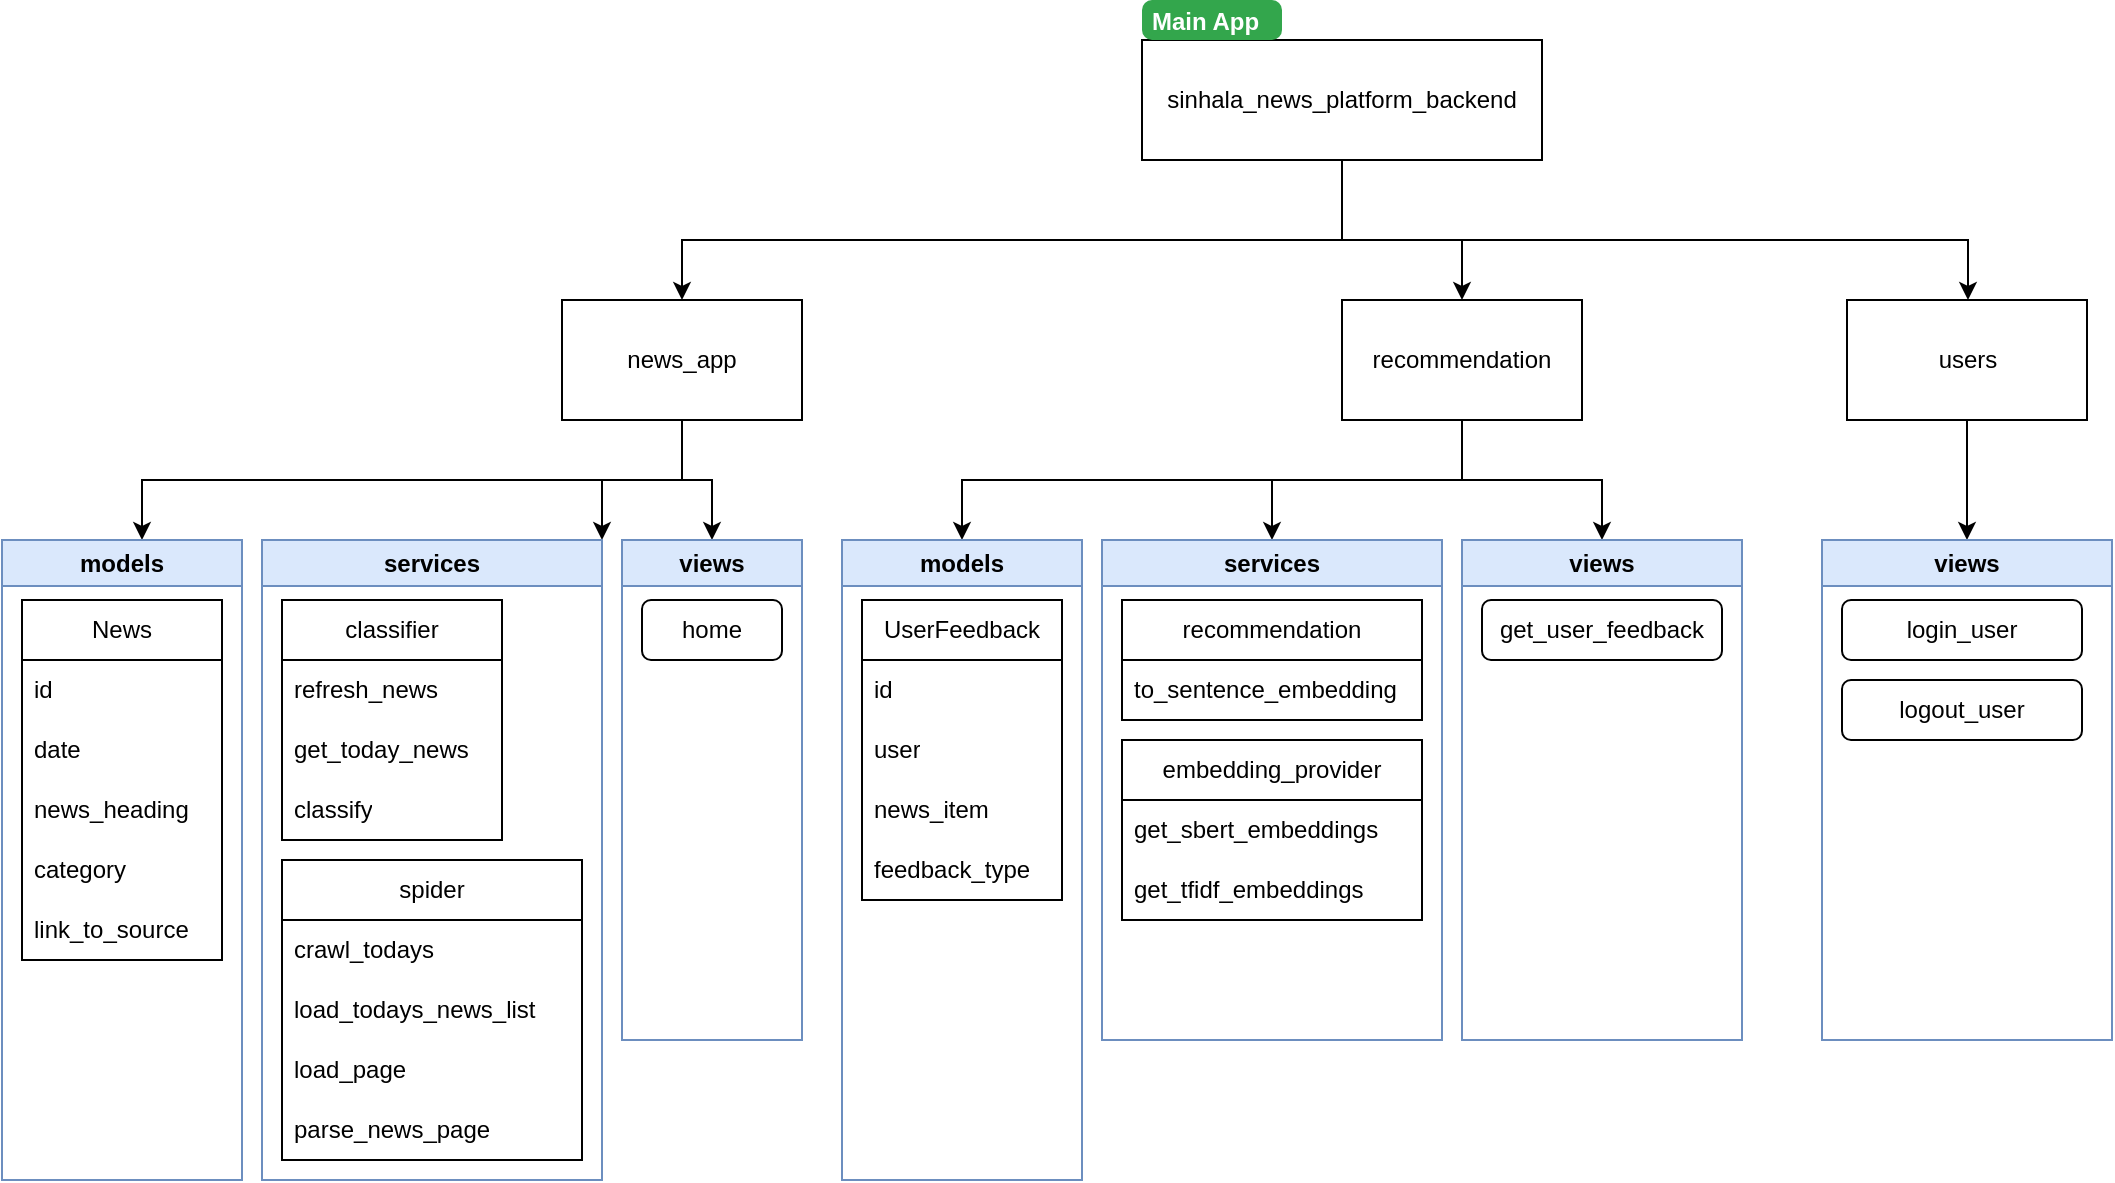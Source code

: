 <mxfile version="24.7.8">
  <diagram id="hRyWyLImpKSYC6tdHXTu" name="Page-1">
    <mxGraphModel dx="2032" dy="1954" grid="1" gridSize="10" guides="1" tooltips="1" connect="1" arrows="1" fold="1" page="1" pageScale="1" pageWidth="827" pageHeight="1169" math="0" shadow="0">
      <root>
        <mxCell id="0" />
        <mxCell id="1" parent="0" />
        <mxCell id="13" style="edgeStyle=orthogonalEdgeStyle;html=1;rounded=0;" parent="1" source="2" target="31" edge="1">
          <mxGeometry relative="1" as="geometry">
            <Array as="points">
              <mxPoint x="240" y="170" />
              <mxPoint x="-30" y="170" />
            </Array>
          </mxGeometry>
        </mxCell>
        <mxCell id="16" style="edgeStyle=orthogonalEdgeStyle;rounded=0;html=1;" parent="1" source="2" target="15" edge="1">
          <mxGeometry relative="1" as="geometry">
            <Array as="points">
              <mxPoint x="240" y="170" />
              <mxPoint x="200" y="170" />
            </Array>
          </mxGeometry>
        </mxCell>
        <mxCell id="30" style="edgeStyle=orthogonalEdgeStyle;rounded=0;html=1;fontSize=12;" parent="1" source="2" target="27" edge="1">
          <mxGeometry relative="1" as="geometry">
            <Array as="points">
              <mxPoint x="240" y="170" />
              <mxPoint x="255" y="170" />
            </Array>
          </mxGeometry>
        </mxCell>
        <mxCell id="2" value="news_app" style="rounded=0;whiteSpace=wrap;html=1;" parent="1" vertex="1">
          <mxGeometry x="180" y="80" width="120" height="60" as="geometry" />
        </mxCell>
        <mxCell id="15" value="services" style="swimlane;whiteSpace=wrap;html=1;fillColor=#dae8fc;strokeColor=#6c8ebf;" parent="1" vertex="1">
          <mxGeometry x="30" y="200" width="170" height="320" as="geometry" />
        </mxCell>
        <mxCell id="19" value="spider" style="swimlane;fontStyle=0;childLayout=stackLayout;horizontal=1;startSize=30;horizontalStack=0;resizeParent=1;resizeParentMax=0;resizeLast=0;collapsible=1;marginBottom=0;whiteSpace=wrap;html=1;" parent="15" vertex="1">
          <mxGeometry x="10" y="160" width="150" height="150" as="geometry" />
        </mxCell>
        <mxCell id="20" value="crawl_todays" style="text;strokeColor=none;fillColor=none;align=left;verticalAlign=middle;spacingLeft=4;spacingRight=4;overflow=hidden;points=[[0,0.5],[1,0.5]];portConstraint=eastwest;rotatable=0;whiteSpace=wrap;html=1;" parent="19" vertex="1">
          <mxGeometry y="30" width="150" height="30" as="geometry" />
        </mxCell>
        <mxCell id="821VgTsH6Sw_eQ6BEgm7-60" value="load_todays_news_list" style="text;strokeColor=none;fillColor=none;align=left;verticalAlign=middle;spacingLeft=4;spacingRight=4;overflow=hidden;points=[[0,0.5],[1,0.5]];portConstraint=eastwest;rotatable=0;whiteSpace=wrap;html=1;" parent="19" vertex="1">
          <mxGeometry y="60" width="150" height="30" as="geometry" />
        </mxCell>
        <mxCell id="821VgTsH6Sw_eQ6BEgm7-59" value="load_page" style="text;strokeColor=none;fillColor=none;align=left;verticalAlign=middle;spacingLeft=4;spacingRight=4;overflow=hidden;points=[[0,0.5],[1,0.5]];portConstraint=eastwest;rotatable=0;whiteSpace=wrap;html=1;" parent="19" vertex="1">
          <mxGeometry y="90" width="150" height="30" as="geometry" />
        </mxCell>
        <mxCell id="821VgTsH6Sw_eQ6BEgm7-58" value="parse_news_page" style="text;strokeColor=none;fillColor=none;align=left;verticalAlign=middle;spacingLeft=4;spacingRight=4;overflow=hidden;points=[[0,0.5],[1,0.5]];portConstraint=eastwest;rotatable=0;whiteSpace=wrap;html=1;" parent="19" vertex="1">
          <mxGeometry y="120" width="150" height="30" as="geometry" />
        </mxCell>
        <mxCell id="23" value="classifier" style="swimlane;fontStyle=0;childLayout=stackLayout;horizontal=1;startSize=30;horizontalStack=0;resizeParent=1;resizeParentMax=0;resizeLast=0;collapsible=1;marginBottom=0;whiteSpace=wrap;html=1;" parent="15" vertex="1">
          <mxGeometry x="10" y="30" width="110" height="120" as="geometry" />
        </mxCell>
        <mxCell id="24" value="refresh_news" style="text;strokeColor=none;fillColor=none;align=left;verticalAlign=middle;spacingLeft=4;spacingRight=4;overflow=hidden;points=[[0,0.5],[1,0.5]];portConstraint=eastwest;rotatable=0;whiteSpace=wrap;html=1;" parent="23" vertex="1">
          <mxGeometry y="30" width="110" height="30" as="geometry" />
        </mxCell>
        <mxCell id="25" value="get_today_news" style="text;strokeColor=none;fillColor=none;align=left;verticalAlign=middle;spacingLeft=4;spacingRight=4;overflow=hidden;points=[[0,0.5],[1,0.5]];portConstraint=eastwest;rotatable=0;whiteSpace=wrap;html=1;" parent="23" vertex="1">
          <mxGeometry y="60" width="110" height="30" as="geometry" />
        </mxCell>
        <mxCell id="26" value="classify" style="text;strokeColor=none;fillColor=none;align=left;verticalAlign=middle;spacingLeft=4;spacingRight=4;overflow=hidden;points=[[0,0.5],[1,0.5]];portConstraint=eastwest;rotatable=0;whiteSpace=wrap;html=1;" parent="23" vertex="1">
          <mxGeometry y="90" width="110" height="30" as="geometry" />
        </mxCell>
        <mxCell id="27" value="views" style="swimlane;whiteSpace=wrap;html=1;fillColor=#dae8fc;strokeColor=#6c8ebf;" parent="1" vertex="1">
          <mxGeometry x="210" y="200" width="90" height="250" as="geometry" />
        </mxCell>
        <mxCell id="29" value="home" style="rounded=1;whiteSpace=wrap;html=1;fontSize=12;" parent="27" vertex="1">
          <mxGeometry x="10" y="30" width="70" height="30" as="geometry" />
        </mxCell>
        <mxCell id="31" value="models" style="swimlane;whiteSpace=wrap;html=1;fontSize=12;fillColor=#dae8fc;strokeColor=#6c8ebf;" parent="1" vertex="1">
          <mxGeometry x="-100" y="200" width="120" height="320" as="geometry" />
        </mxCell>
        <mxCell id="5" value="News" style="swimlane;fontStyle=0;childLayout=stackLayout;horizontal=1;startSize=30;horizontalStack=0;resizeParent=1;resizeParentMax=0;resizeLast=0;collapsible=1;marginBottom=0;whiteSpace=wrap;html=1;" parent="31" vertex="1">
          <mxGeometry x="10" y="30" width="100" height="180" as="geometry" />
        </mxCell>
        <mxCell id="6" value="id" style="text;strokeColor=none;fillColor=none;align=left;verticalAlign=middle;spacingLeft=4;spacingRight=4;overflow=hidden;points=[[0,0.5],[1,0.5]];portConstraint=eastwest;rotatable=0;whiteSpace=wrap;html=1;" parent="5" vertex="1">
          <mxGeometry y="30" width="100" height="30" as="geometry" />
        </mxCell>
        <mxCell id="7" value="date" style="text;strokeColor=none;fillColor=none;align=left;verticalAlign=middle;spacingLeft=4;spacingRight=4;overflow=hidden;points=[[0,0.5],[1,0.5]];portConstraint=eastwest;rotatable=0;whiteSpace=wrap;html=1;" parent="5" vertex="1">
          <mxGeometry y="60" width="100" height="30" as="geometry" />
        </mxCell>
        <mxCell id="8" value="news_heading" style="text;strokeColor=none;fillColor=none;align=left;verticalAlign=middle;spacingLeft=4;spacingRight=4;overflow=hidden;points=[[0,0.5],[1,0.5]];portConstraint=eastwest;rotatable=0;whiteSpace=wrap;html=1;" parent="5" vertex="1">
          <mxGeometry y="90" width="100" height="30" as="geometry" />
        </mxCell>
        <mxCell id="12" value="category" style="text;strokeColor=none;fillColor=none;align=left;verticalAlign=middle;spacingLeft=4;spacingRight=4;overflow=hidden;points=[[0,0.5],[1,0.5]];portConstraint=eastwest;rotatable=0;whiteSpace=wrap;html=1;" parent="5" vertex="1">
          <mxGeometry y="120" width="100" height="30" as="geometry" />
        </mxCell>
        <mxCell id="11" value="link_to_source" style="text;strokeColor=none;fillColor=none;align=left;verticalAlign=middle;spacingLeft=4;spacingRight=4;overflow=hidden;points=[[0,0.5],[1,0.5]];portConstraint=eastwest;rotatable=0;whiteSpace=wrap;html=1;" parent="5" vertex="1">
          <mxGeometry y="150" width="100" height="30" as="geometry" />
        </mxCell>
        <mxCell id="45" style="edgeStyle=orthogonalEdgeStyle;html=1;rounded=0;" parent="1" source="32" target="34" edge="1">
          <mxGeometry relative="1" as="geometry">
            <Array as="points">
              <mxPoint x="630" y="170" />
              <mxPoint x="535" y="170" />
            </Array>
          </mxGeometry>
        </mxCell>
        <mxCell id="50" style="edgeStyle=orthogonalEdgeStyle;rounded=0;html=1;" parent="1" source="32" target="46" edge="1">
          <mxGeometry relative="1" as="geometry" />
        </mxCell>
        <mxCell id="czqALBcMaaNbp6cO5yVg-74" style="edgeStyle=orthogonalEdgeStyle;rounded=0;orthogonalLoop=1;jettySize=auto;html=1;" edge="1" parent="1" source="32" target="czqALBcMaaNbp6cO5yVg-67">
          <mxGeometry relative="1" as="geometry">
            <Array as="points">
              <mxPoint x="630" y="170" />
              <mxPoint x="380" y="170" />
            </Array>
          </mxGeometry>
        </mxCell>
        <mxCell id="32" value="recommendation" style="rounded=0;whiteSpace=wrap;html=1;" parent="1" vertex="1">
          <mxGeometry x="570" y="80" width="120" height="60" as="geometry" />
        </mxCell>
        <mxCell id="34" value="services" style="swimlane;whiteSpace=wrap;html=1;fillColor=#dae8fc;strokeColor=#6c8ebf;" parent="1" vertex="1">
          <mxGeometry x="450" y="200" width="170" height="250" as="geometry" />
        </mxCell>
        <mxCell id="39" value="recommendation" style="swimlane;fontStyle=0;childLayout=stackLayout;horizontal=1;startSize=30;horizontalStack=0;resizeParent=1;resizeParentMax=0;resizeLast=0;collapsible=1;marginBottom=0;whiteSpace=wrap;html=1;" parent="34" vertex="1">
          <mxGeometry x="10" y="30" width="150" height="60" as="geometry" />
        </mxCell>
        <mxCell id="40" value="to_sentence_embedding" style="text;strokeColor=none;fillColor=none;align=left;verticalAlign=middle;spacingLeft=4;spacingRight=4;overflow=hidden;points=[[0,0.5],[1,0.5]];portConstraint=eastwest;rotatable=0;whiteSpace=wrap;html=1;" parent="39" vertex="1">
          <mxGeometry y="30" width="150" height="30" as="geometry" />
        </mxCell>
        <mxCell id="czqALBcMaaNbp6cO5yVg-58" value="embedding_provider" style="swimlane;fontStyle=0;childLayout=stackLayout;horizontal=1;startSize=30;horizontalStack=0;resizeParent=1;resizeParentMax=0;resizeLast=0;collapsible=1;marginBottom=0;whiteSpace=wrap;html=1;" vertex="1" parent="34">
          <mxGeometry x="10" y="100" width="150" height="90" as="geometry" />
        </mxCell>
        <mxCell id="czqALBcMaaNbp6cO5yVg-59" value="get_sbert_embeddings" style="text;strokeColor=none;fillColor=none;align=left;verticalAlign=middle;spacingLeft=4;spacingRight=4;overflow=hidden;points=[[0,0.5],[1,0.5]];portConstraint=eastwest;rotatable=0;whiteSpace=wrap;html=1;" vertex="1" parent="czqALBcMaaNbp6cO5yVg-58">
          <mxGeometry y="30" width="150" height="30" as="geometry" />
        </mxCell>
        <mxCell id="czqALBcMaaNbp6cO5yVg-60" value="get_tfidf_embeddings" style="text;strokeColor=none;fillColor=none;align=left;verticalAlign=middle;spacingLeft=4;spacingRight=4;overflow=hidden;points=[[0,0.5],[1,0.5]];portConstraint=eastwest;rotatable=0;whiteSpace=wrap;html=1;" vertex="1" parent="czqALBcMaaNbp6cO5yVg-58">
          <mxGeometry y="60" width="150" height="30" as="geometry" />
        </mxCell>
        <mxCell id="44" value="" style="group" parent="1" vertex="1" connectable="0">
          <mxGeometry x="470" y="-70" width="200" height="80" as="geometry" />
        </mxCell>
        <mxCell id="14" value="sinhala_news_platform_backend" style="rounded=0;whiteSpace=wrap;html=1;" parent="44" vertex="1">
          <mxGeometry y="20" width="200" height="60" as="geometry" />
        </mxCell>
        <mxCell id="28" value="&lt;font style=&quot;font-size: 12px;&quot;&gt;Main App&lt;/font&gt;" style="html=1;shadow=0;dashed=0;shape=mxgraph.bootstrap.rrect;rSize=5;strokeColor=none;strokeWidth=1;fillColor=#33A64C;fontColor=#FFFFFF;whiteSpace=wrap;align=left;verticalAlign=middle;spacingLeft=0;fontStyle=1;fontSize=14;spacing=5;" parent="44" vertex="1">
          <mxGeometry width="70" height="20" as="geometry" />
        </mxCell>
        <mxCell id="46" value="views" style="swimlane;whiteSpace=wrap;html=1;fillColor=#dae8fc;strokeColor=#6c8ebf;" parent="1" vertex="1">
          <mxGeometry x="630" y="200" width="140" height="250" as="geometry" />
        </mxCell>
        <mxCell id="47" value="&lt;div style=&quot;line-height: 17px;&quot;&gt;get_user_feedback&lt;/div&gt;" style="rounded=1;whiteSpace=wrap;html=1;fontSize=12;" parent="46" vertex="1">
          <mxGeometry x="10" y="30" width="120" height="30" as="geometry" />
        </mxCell>
        <mxCell id="48" style="edgeStyle=orthogonalEdgeStyle;rounded=0;html=1;" parent="1" source="14" target="2" edge="1">
          <mxGeometry relative="1" as="geometry">
            <Array as="points">
              <mxPoint x="570" y="50" />
              <mxPoint x="240" y="50" />
            </Array>
          </mxGeometry>
        </mxCell>
        <mxCell id="49" style="edgeStyle=orthogonalEdgeStyle;rounded=0;html=1;" parent="1" source="14" target="32" edge="1">
          <mxGeometry relative="1" as="geometry">
            <Array as="points">
              <mxPoint x="570" y="50" />
              <mxPoint x="630" y="50" />
            </Array>
          </mxGeometry>
        </mxCell>
        <mxCell id="57" style="edgeStyle=orthogonalEdgeStyle;rounded=0;html=1;" parent="1" source="51" target="52" edge="1">
          <mxGeometry relative="1" as="geometry" />
        </mxCell>
        <mxCell id="51" value="users" style="rounded=0;whiteSpace=wrap;html=1;" parent="1" vertex="1">
          <mxGeometry x="822.5" y="80" width="120" height="60" as="geometry" />
        </mxCell>
        <mxCell id="52" value="views" style="swimlane;whiteSpace=wrap;html=1;fillColor=#dae8fc;strokeColor=#6c8ebf;" parent="1" vertex="1">
          <mxGeometry x="810" y="200" width="145" height="250" as="geometry" />
        </mxCell>
        <mxCell id="53" value="&lt;div style=&quot;line-height: 17px;&quot;&gt;login_user&lt;/div&gt;" style="rounded=1;whiteSpace=wrap;html=1;fontSize=12;" parent="52" vertex="1">
          <mxGeometry x="10" y="30" width="120" height="30" as="geometry" />
        </mxCell>
        <mxCell id="56" value="&lt;div style=&quot;line-height: 17px;&quot;&gt;logout_user&lt;/div&gt;" style="rounded=1;whiteSpace=wrap;html=1;fontSize=12;" parent="52" vertex="1">
          <mxGeometry x="10" y="70" width="120" height="30" as="geometry" />
        </mxCell>
        <mxCell id="58" style="edgeStyle=orthogonalEdgeStyle;rounded=0;html=1;" parent="1" source="14" target="51" edge="1">
          <mxGeometry relative="1" as="geometry">
            <Array as="points">
              <mxPoint x="570" y="50" />
              <mxPoint x="883" y="50" />
            </Array>
          </mxGeometry>
        </mxCell>
        <mxCell id="czqALBcMaaNbp6cO5yVg-67" value="models" style="swimlane;whiteSpace=wrap;html=1;fontSize=12;fillColor=#dae8fc;strokeColor=#6c8ebf;" vertex="1" parent="1">
          <mxGeometry x="320" y="200" width="120" height="320" as="geometry" />
        </mxCell>
        <mxCell id="czqALBcMaaNbp6cO5yVg-68" value="UserFeedback" style="swimlane;fontStyle=0;childLayout=stackLayout;horizontal=1;startSize=30;horizontalStack=0;resizeParent=1;resizeParentMax=0;resizeLast=0;collapsible=1;marginBottom=0;whiteSpace=wrap;html=1;" vertex="1" parent="czqALBcMaaNbp6cO5yVg-67">
          <mxGeometry x="10" y="30" width="100" height="150" as="geometry" />
        </mxCell>
        <mxCell id="czqALBcMaaNbp6cO5yVg-69" value="id" style="text;strokeColor=none;fillColor=none;align=left;verticalAlign=middle;spacingLeft=4;spacingRight=4;overflow=hidden;points=[[0,0.5],[1,0.5]];portConstraint=eastwest;rotatable=0;whiteSpace=wrap;html=1;" vertex="1" parent="czqALBcMaaNbp6cO5yVg-68">
          <mxGeometry y="30" width="100" height="30" as="geometry" />
        </mxCell>
        <mxCell id="czqALBcMaaNbp6cO5yVg-70" value="user" style="text;strokeColor=none;fillColor=none;align=left;verticalAlign=middle;spacingLeft=4;spacingRight=4;overflow=hidden;points=[[0,0.5],[1,0.5]];portConstraint=eastwest;rotatable=0;whiteSpace=wrap;html=1;" vertex="1" parent="czqALBcMaaNbp6cO5yVg-68">
          <mxGeometry y="60" width="100" height="30" as="geometry" />
        </mxCell>
        <mxCell id="czqALBcMaaNbp6cO5yVg-71" value="news_item" style="text;strokeColor=none;fillColor=none;align=left;verticalAlign=middle;spacingLeft=4;spacingRight=4;overflow=hidden;points=[[0,0.5],[1,0.5]];portConstraint=eastwest;rotatable=0;whiteSpace=wrap;html=1;" vertex="1" parent="czqALBcMaaNbp6cO5yVg-68">
          <mxGeometry y="90" width="100" height="30" as="geometry" />
        </mxCell>
        <mxCell id="czqALBcMaaNbp6cO5yVg-72" value="feedback_type" style="text;strokeColor=none;fillColor=none;align=left;verticalAlign=middle;spacingLeft=4;spacingRight=4;overflow=hidden;points=[[0,0.5],[1,0.5]];portConstraint=eastwest;rotatable=0;whiteSpace=wrap;html=1;" vertex="1" parent="czqALBcMaaNbp6cO5yVg-68">
          <mxGeometry y="120" width="100" height="30" as="geometry" />
        </mxCell>
      </root>
    </mxGraphModel>
  </diagram>
</mxfile>
